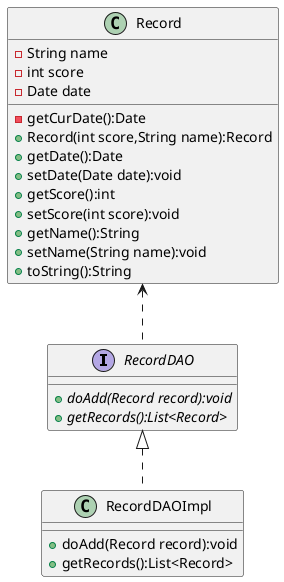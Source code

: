 @startuml

interface RecordDAO {
    +{abstract} doAdd(Record record):void
    +{abstract} getRecords():List<Record>
}

class RecordDAOImpl {
    +doAdd(Record record):void
    +getRecords():List<Record>
}

class Record {
    -String name
    -int score
    -Date date

    -getCurDate():Date
    +Record(int score,String name):Record
    +getDate():Date
    +setDate(Date date):void
    +getScore():int
    +setScore(int score):void
    +getName():String
    +setName(String name):void
    +toString():String
}

'数据访问对象接口依赖于数据对象
Record <.. RecordDAO

'RecordEAOImpl实现了RecordDAO接口
RecordDAO <|.. RecordDAOImpl






@enduml